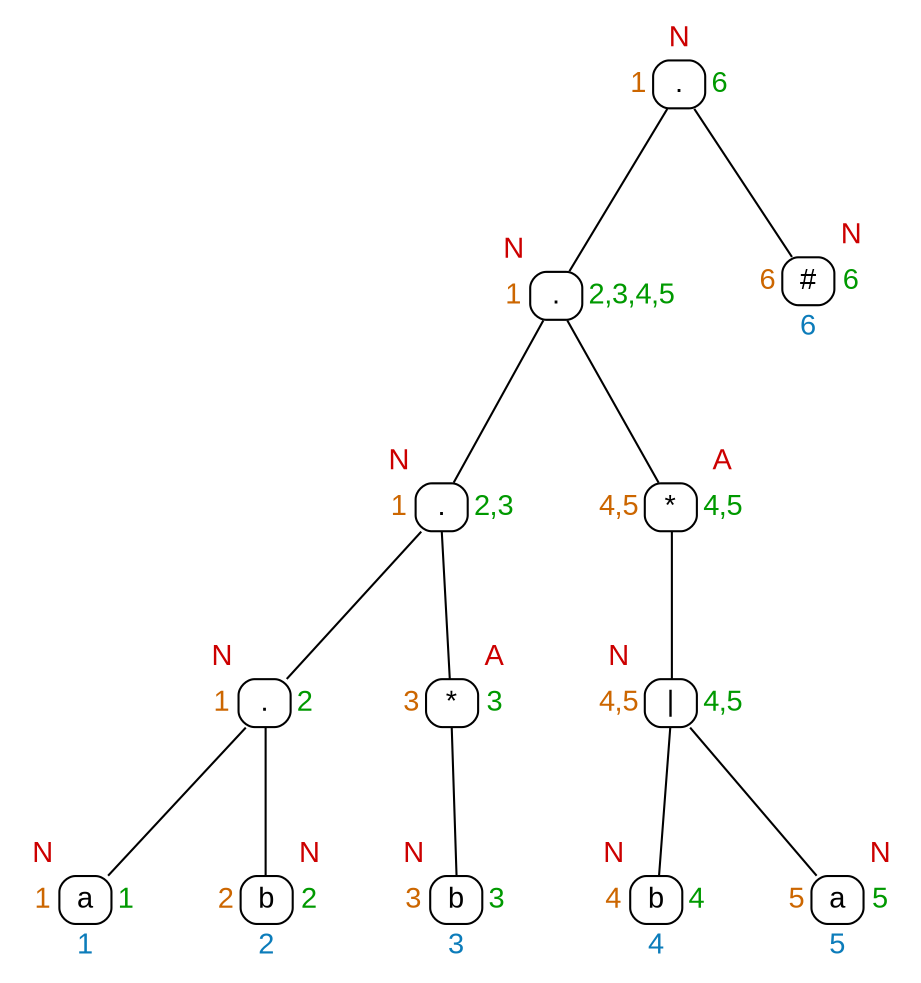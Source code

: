 digraph Tree {
	node[shape = plaintext fontname="Arial"];
	edge[dir = none];
	node12[label=<<table border="0" cellspacing="0" cellpadding="3"><tr><td></td><td><font color="#CC0000">N</font></td><td></td></tr><tr><td><font color="#CC6600">1</font></td><td border="1" style="rounded" port="p12" width="25">.</td><td><font color="#009900">6</font></td></tr><tr><td></td><td></td><td></td></tr></table>>];
	node11[label=<<table border="0" cellspacing="0" cellpadding="3"><tr><td><font color="#CC0000">N</font></td><td></td><td></td></tr><tr><td><font color="#CC6600">1</font></td><td border="1" style="rounded" port="p11" width="25">.</td><td><font color="#009900">2,3,4,5</font></td></tr><tr><td></td><td></td><td></td></tr></table>>];
	node10[label=<<table border="0" cellspacing="0" cellpadding="3"><tr><td><font color="#CC0000">N</font></td><td></td><td></td></tr><tr><td><font color="#CC6600">1</font></td><td border="1" style="rounded" port="p10" width="25">.</td><td><font color="#009900">2,3</font></td></tr><tr><td></td><td></td><td></td></tr></table>>];
	node9[label=<<table border="0" cellspacing="0" cellpadding="3"><tr><td><font color="#CC0000">N</font></td><td></td><td></td></tr><tr><td><font color="#CC6600">1</font></td><td border="1" style="rounded" port="p9" width="25">.</td><td><font color="#009900">2</font></td></tr><tr><td></td><td></td><td></td></tr></table>>];
	node8[label=<<table border="0" cellspacing="0" cellpadding="3"><tr><td><font color="#CC0000">N</font></td><td></td><td></td></tr><tr><td><font color="#CC6600">1</font></td><td border="1" style="rounded" port="p8" width="25">a</td><td><font color="#009900">1</font></td></tr><tr><td></td><td><font color="#0C7CBA">1</font></td><td></td></tr></table>>];
	node9:p9 -> node8:p8;
	node7[label=<<table border="0" cellspacing="0" cellpadding="3"><tr><td></td><td></td><td><font color="#CC0000">N</font></td></tr><tr><td><font color="#CC6600">2</font></td><td border="1" style="rounded" port="p7" width="25">b</td><td><font color="#009900">2</font></td></tr><tr><td></td><td><font color="#0C7CBA">2</font></td><td></td></tr></table>>];
	node9:p9 -> node7:p7;
	node10:p10 -> node9:p9;
	node6[label=<<table border="0" cellspacing="0" cellpadding="3"><tr><td></td><td></td><td><font color="#CC0000">A</font></td></tr><tr><td><font color="#CC6600">3</font></td><td border="1" style="rounded" port="p6" width="25">*</td><td><font color="#009900">3</font></td></tr><tr><td></td><td></td><td></td></tr></table>>];
	node5[label=<<table border="0" cellspacing="0" cellpadding="3"><tr><td><font color="#CC0000">N</font></td><td></td><td></td></tr><tr><td><font color="#CC6600">3</font></td><td border="1" style="rounded" port="p5" width="25">b</td><td><font color="#009900">3</font></td></tr><tr><td></td><td><font color="#0C7CBA">3</font></td><td></td></tr></table>>];
	node6:p6 -> node5:p5;
	node10:p10 -> node6:p6;
	node11:p11 -> node10:p10;
	node4[label=<<table border="0" cellspacing="0" cellpadding="3"><tr><td></td><td></td><td><font color="#CC0000">A</font></td></tr><tr><td><font color="#CC6600">4,5</font></td><td border="1" style="rounded" port="p4" width="25">*</td><td><font color="#009900">4,5</font></td></tr><tr><td></td><td></td><td></td></tr></table>>];
	node3[label=<<table border="0" cellspacing="0" cellpadding="3"><tr><td><font color="#CC0000">N</font></td><td></td><td></td></tr><tr><td><font color="#CC6600">4,5</font></td><td border="1" style="rounded" port="p3" width="25">|</td><td><font color="#009900">4,5</font></td></tr><tr><td></td><td></td><td></td></tr></table>>];
	node2[label=<<table border="0" cellspacing="0" cellpadding="3"><tr><td><font color="#CC0000">N</font></td><td></td><td></td></tr><tr><td><font color="#CC6600">4</font></td><td border="1" style="rounded" port="p2" width="25">b</td><td><font color="#009900">4</font></td></tr><tr><td></td><td><font color="#0C7CBA">4</font></td><td></td></tr></table>>];
	node3:p3 -> node2:p2;
	node1[label=<<table border="0" cellspacing="0" cellpadding="3"><tr><td></td><td></td><td><font color="#CC0000">N</font></td></tr><tr><td><font color="#CC6600">5</font></td><td border="1" style="rounded" port="p1" width="25">a</td><td><font color="#009900">5</font></td></tr><tr><td></td><td><font color="#0C7CBA">5</font></td><td></td></tr></table>>];
	node3:p3 -> node1:p1;
	node4:p4 -> node3:p3;
	node11:p11 -> node4:p4;
	node12:p12 -> node11:p11;
	node0[label=<<table border="0" cellspacing="0" cellpadding="3"><tr><td></td><td></td><td><font color="#CC0000">N</font></td></tr><tr><td><font color="#CC6600">6</font></td><td border="1" style="rounded" port="p0" width="25">#</td><td><font color="#009900">6</font></td></tr><tr><td></td><td><font color="#0C7CBA">6</font></td><td></td></tr></table>>];
	node12:p12 -> node0:p0;
}